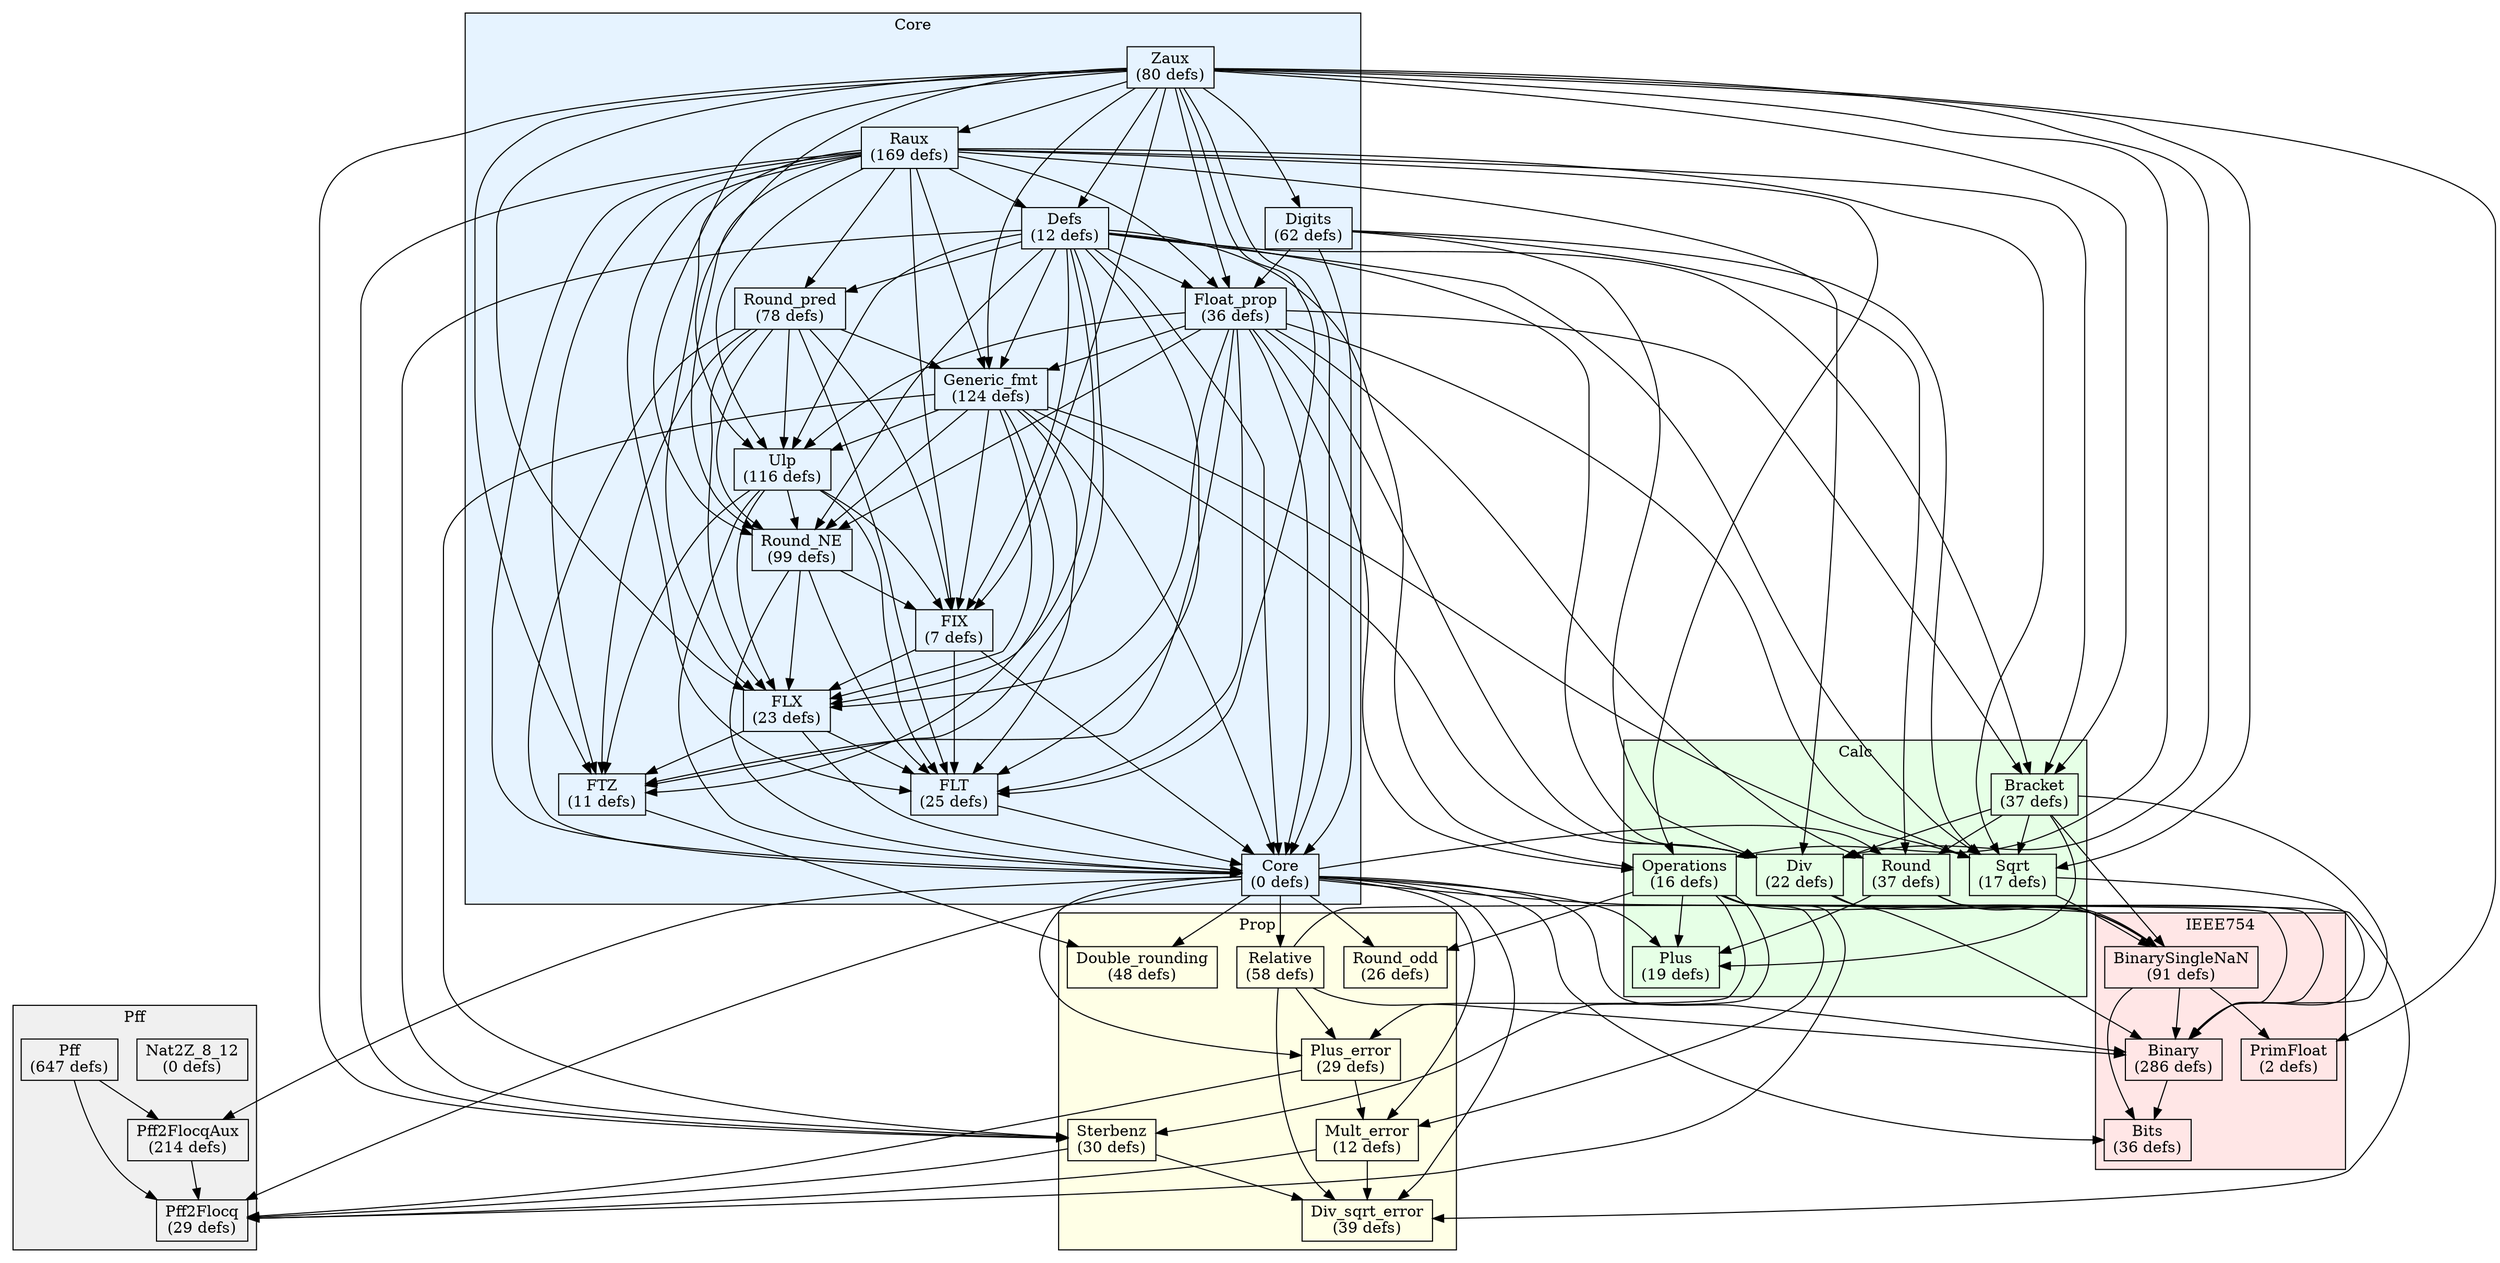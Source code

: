 digraph FlocqDependencies {
  rankdir=TB;
  compound=true;
  
  subgraph cluster_Core {
    label="Core";
    style=filled;
    fillcolor="#E6F3FF";
    src_Core_Core_v [label="Core\n(0 defs)", shape=box];
    src_Core_Defs_v [label="Defs\n(12 defs)", shape=box];
    src_Core_Digits_v [label="Digits\n(62 defs)", shape=box];
    src_Core_FIX_v [label="FIX\n(7 defs)", shape=box];
    src_Core_FLT_v [label="FLT\n(25 defs)", shape=box];
    src_Core_FLX_v [label="FLX\n(23 defs)", shape=box];
    src_Core_FTZ_v [label="FTZ\n(11 defs)", shape=box];
    src_Core_Float_prop_v [label="Float_prop\n(36 defs)", shape=box];
    src_Core_Generic_fmt_v [label="Generic_fmt\n(124 defs)", shape=box];
    src_Core_Raux_v [label="Raux\n(169 defs)", shape=box];
    src_Core_Round_NE_v [label="Round_NE\n(99 defs)", shape=box];
    src_Core_Round_pred_v [label="Round_pred\n(78 defs)", shape=box];
    src_Core_Ulp_v [label="Ulp\n(116 defs)", shape=box];
    src_Core_Zaux_v [label="Zaux\n(80 defs)", shape=box];
  }

  subgraph cluster_Calc {
    label="Calc";
    style=filled;
    fillcolor="#E6FFE6";
    src_Calc_Bracket_v [label="Bracket\n(37 defs)", shape=box];
    src_Calc_Div_v [label="Div\n(22 defs)", shape=box];
    src_Calc_Operations_v [label="Operations\n(16 defs)", shape=box];
    src_Calc_Plus_v [label="Plus\n(19 defs)", shape=box];
    src_Calc_Round_v [label="Round\n(37 defs)", shape=box];
    src_Calc_Sqrt_v [label="Sqrt\n(17 defs)", shape=box];
  }

  subgraph cluster_Prop {
    label="Prop";
    style=filled;
    fillcolor="#FFFFE6";
    src_Prop_Div_sqrt_error_v [label="Div_sqrt_error\n(39 defs)", shape=box];
    src_Prop_Double_rounding_v [label="Double_rounding\n(48 defs)", shape=box];
    src_Prop_Mult_error_v [label="Mult_error\n(12 defs)", shape=box];
    src_Prop_Plus_error_v [label="Plus_error\n(29 defs)", shape=box];
    src_Prop_Relative_v [label="Relative\n(58 defs)", shape=box];
    src_Prop_Round_odd_v [label="Round_odd\n(26 defs)", shape=box];
    src_Prop_Sterbenz_v [label="Sterbenz\n(30 defs)", shape=box];
  }

  subgraph cluster_IEEE754 {
    label="IEEE754";
    style=filled;
    fillcolor="#FFE6E6";
    src_IEEE754_Binary_v [label="Binary\n(286 defs)", shape=box];
    src_IEEE754_BinarySingleNaN_v [label="BinarySingleNaN\n(91 defs)", shape=box];
    src_IEEE754_Bits_v [label="Bits\n(36 defs)", shape=box];
    src_IEEE754_PrimFloat_v [label="PrimFloat\n(2 defs)", shape=box];
  }

  subgraph cluster_Pff {
    label="Pff";
    style=filled;
    fillcolor="#F0F0F0";
    src_Pff_Nat2Z_8_12_v [label="Nat2Z_8_12\n(0 defs)", shape=box];
    src_Pff_Pff_v [label="Pff\n(647 defs)", shape=box];
    src_Pff_Pff2Flocq_v [label="Pff2Flocq\n(29 defs)", shape=box];
    src_Pff_Pff2FlocqAux_v [label="Pff2FlocqAux\n(214 defs)", shape=box];
  }

  // Dependencies
  src_Core_Zaux_v -> src_Core_Raux_v;
  src_Core_Raux_v -> src_Core_Defs_v;
  src_Core_Zaux_v -> src_Core_Defs_v;
  src_Core_Zaux_v -> src_Core_Digits_v;
  src_Core_Defs_v -> src_Core_Float_prop_v;
  src_Core_Digits_v -> src_Core_Float_prop_v;
  src_Core_Raux_v -> src_Core_Float_prop_v;
  src_Core_Zaux_v -> src_Core_Float_prop_v;
  src_Core_Defs_v -> src_Core_Round_pred_v;
  src_Core_Raux_v -> src_Core_Round_pred_v;
  src_Core_Defs_v -> src_Core_Generic_fmt_v;
  src_Core_Float_prop_v -> src_Core_Generic_fmt_v;
  src_Core_Raux_v -> src_Core_Generic_fmt_v;
  src_Core_Round_pred_v -> src_Core_Generic_fmt_v;
  src_Core_Zaux_v -> src_Core_Generic_fmt_v;
  src_Core_Defs_v -> src_Core_Ulp_v;
  src_Core_Float_prop_v -> src_Core_Ulp_v;
  src_Core_Generic_fmt_v -> src_Core_Ulp_v;
  src_Core_Raux_v -> src_Core_Ulp_v;
  src_Core_Round_pred_v -> src_Core_Ulp_v;
  src_Core_Zaux_v -> src_Core_Ulp_v;
  src_Core_Defs_v -> src_Core_Round_NE_v;
  src_Core_Float_prop_v -> src_Core_Round_NE_v;
  src_Core_Generic_fmt_v -> src_Core_Round_NE_v;
  src_Core_Raux_v -> src_Core_Round_NE_v;
  src_Core_Round_pred_v -> src_Core_Round_NE_v;
  src_Core_Ulp_v -> src_Core_Round_NE_v;
  src_Core_Zaux_v -> src_Core_Round_NE_v;
  src_Core_Defs_v -> src_Core_FIX_v;
  src_Core_Generic_fmt_v -> src_Core_FIX_v;
  src_Core_Raux_v -> src_Core_FIX_v;
  src_Core_Round_NE_v -> src_Core_FIX_v;
  src_Core_Round_pred_v -> src_Core_FIX_v;
  src_Core_Ulp_v -> src_Core_FIX_v;
  src_Core_Zaux_v -> src_Core_FIX_v;
  src_Core_Defs_v -> src_Core_FLX_v;
  src_Core_FIX_v -> src_Core_FLX_v;
  src_Core_Float_prop_v -> src_Core_FLX_v;
  src_Core_Generic_fmt_v -> src_Core_FLX_v;
  src_Core_Raux_v -> src_Core_FLX_v;
  src_Core_Round_NE_v -> src_Core_FLX_v;
  src_Core_Round_pred_v -> src_Core_FLX_v;
  src_Core_Ulp_v -> src_Core_FLX_v;
  src_Core_Zaux_v -> src_Core_FLX_v;
  src_Core_Defs_v -> src_Core_FLT_v;
  src_Core_FIX_v -> src_Core_FLT_v;
  src_Core_FLX_v -> src_Core_FLT_v;
  src_Core_Float_prop_v -> src_Core_FLT_v;
  src_Core_Generic_fmt_v -> src_Core_FLT_v;
  src_Core_Raux_v -> src_Core_FLT_v;
  src_Core_Round_NE_v -> src_Core_FLT_v;
  src_Core_Round_pred_v -> src_Core_FLT_v;
  src_Core_Ulp_v -> src_Core_FLT_v;
  src_Core_Zaux_v -> src_Core_FLT_v;
  src_Core_Defs_v -> src_Core_Core_v;
  src_Core_Digits_v -> src_Core_Core_v;
  src_Core_FIX_v -> src_Core_Core_v;
  src_Core_FLT_v -> src_Core_Core_v;
  src_Core_FLX_v -> src_Core_Core_v;
  src_Core_Float_prop_v -> src_Core_Core_v;
  src_Core_Generic_fmt_v -> src_Core_Core_v;
  src_Core_Raux_v -> src_Core_Core_v;
  src_Core_Round_NE_v -> src_Core_Core_v;
  src_Core_Round_pred_v -> src_Core_Core_v;
  src_Core_Ulp_v -> src_Core_Core_v;
  src_Core_Zaux_v -> src_Core_Core_v;
  src_Core_Defs_v -> src_Core_FTZ_v;
  src_Core_FLX_v -> src_Core_FTZ_v;
  src_Core_Float_prop_v -> src_Core_FTZ_v;
  src_Core_Generic_fmt_v -> src_Core_FTZ_v;
  src_Core_Raux_v -> src_Core_FTZ_v;
  src_Core_Round_pred_v -> src_Core_FTZ_v;
  src_Core_Ulp_v -> src_Core_FTZ_v;
  src_Core_Zaux_v -> src_Core_FTZ_v;
  src_Core_Defs_v -> src_Calc_Bracket_v;
  src_Core_Float_prop_v -> src_Calc_Bracket_v;
  src_Core_Raux_v -> src_Calc_Bracket_v;
  src_Core_Zaux_v -> src_Calc_Bracket_v;
  src_Core_Defs_v -> src_Calc_Operations_v;
  src_Core_Float_prop_v -> src_Calc_Operations_v;
  src_Core_Raux_v -> src_Calc_Operations_v;
  src_Core_Zaux_v -> src_Calc_Operations_v;
  src_Calc_Bracket_v -> src_Calc_Div_v;
  src_Core_Defs_v -> src_Calc_Div_v;
  src_Core_Digits_v -> src_Calc_Div_v;
  src_Core_Float_prop_v -> src_Calc_Div_v;
  src_Core_Generic_fmt_v -> src_Calc_Div_v;
  src_Core_Raux_v -> src_Calc_Div_v;
  src_Core_Zaux_v -> src_Calc_Div_v;
  src_Calc_Bracket_v -> src_Calc_Sqrt_v;
  src_Core_Defs_v -> src_Calc_Sqrt_v;
  src_Core_Digits_v -> src_Calc_Sqrt_v;
  src_Core_Float_prop_v -> src_Calc_Sqrt_v;
  src_Core_Generic_fmt_v -> src_Calc_Sqrt_v;
  src_Core_Raux_v -> src_Calc_Sqrt_v;
  src_Core_Zaux_v -> src_Calc_Sqrt_v;
  src_Calc_Bracket_v -> src_Calc_Round_v;
  src_Core_Core_v -> src_Calc_Round_v;
  src_Core_Digits_v -> src_Calc_Round_v;
  src_Core_Float_prop_v -> src_Calc_Round_v;
  src_Calc_Bracket_v -> src_Calc_Plus_v;
  src_Calc_Operations_v -> src_Calc_Plus_v;
  src_Calc_Round_v -> src_Calc_Plus_v;
  src_Core_Core_v -> src_Calc_Plus_v;
  src_Core_Core_v -> src_Prop_Relative_v;
  src_Calc_Operations_v -> src_Prop_Sterbenz_v;
  src_Core_Defs_v -> src_Prop_Sterbenz_v;
  src_Core_Generic_fmt_v -> src_Prop_Sterbenz_v;
  src_Core_Raux_v -> src_Prop_Sterbenz_v;
  src_Core_Zaux_v -> src_Prop_Sterbenz_v;
  src_Calc_Operations_v -> src_Prop_Plus_error_v;
  src_Core_Core_v -> src_Prop_Plus_error_v;
  src_Prop_Relative_v -> src_Prop_Plus_error_v;
  src_Calc_Operations_v -> src_Prop_Mult_error_v;
  src_Core_Core_v -> src_Prop_Mult_error_v;
  src_Prop_Plus_error_v -> src_Prop_Mult_error_v;
  src_Calc_Operations_v -> src_Prop_Div_sqrt_error_v;
  src_Core_Core_v -> src_Prop_Div_sqrt_error_v;
  src_Prop_Mult_error_v -> src_Prop_Div_sqrt_error_v;
  src_Prop_Relative_v -> src_Prop_Div_sqrt_error_v;
  src_Prop_Sterbenz_v -> src_Prop_Div_sqrt_error_v;
  src_Calc_Operations_v -> src_Prop_Round_odd_v;
  src_Core_Core_v -> src_Prop_Round_odd_v;
  src_Core_Core_v -> src_Prop_Double_rounding_v;
  src_Core_FTZ_v -> src_Prop_Double_rounding_v;
  src_Pff_Pff_v -> src_Pff_Pff2FlocqAux_v;
  src_Core_Core_v -> src_Pff_Pff2FlocqAux_v;
  src_Calc_Operations_v -> src_Pff_Pff2Flocq_v;
  src_Core_Core_v -> src_Pff_Pff2Flocq_v;
  src_Pff_Pff_v -> src_Pff_Pff2Flocq_v;
  src_Pff_Pff2FlocqAux_v -> src_Pff_Pff2Flocq_v;
  src_Prop_Mult_error_v -> src_Pff_Pff2Flocq_v;
  src_Prop_Plus_error_v -> src_Pff_Pff2Flocq_v;
  src_Prop_Sterbenz_v -> src_Pff_Pff2Flocq_v;
  src_Calc_Bracket_v -> src_IEEE754_BinarySingleNaN_v;
  src_Calc_Div_v -> src_IEEE754_BinarySingleNaN_v;
  src_Calc_Operations_v -> src_IEEE754_BinarySingleNaN_v;
  src_Calc_Round_v -> src_IEEE754_BinarySingleNaN_v;
  src_Calc_Sqrt_v -> src_IEEE754_BinarySingleNaN_v;
  src_Core_Core_v -> src_IEEE754_BinarySingleNaN_v;
  src_Prop_Relative_v -> src_IEEE754_BinarySingleNaN_v;
  src_Core_Zaux_v -> src_IEEE754_PrimFloat_v;
  src_IEEE754_BinarySingleNaN_v -> src_IEEE754_PrimFloat_v;
  src_Calc_Bracket_v -> src_IEEE754_Binary_v;
  src_Calc_Div_v -> src_IEEE754_Binary_v;
  src_Calc_Operations_v -> src_IEEE754_Binary_v;
  src_Calc_Round_v -> src_IEEE754_Binary_v;
  src_Calc_Sqrt_v -> src_IEEE754_Binary_v;
  src_Core_Core_v -> src_IEEE754_Binary_v;
  src_IEEE754_BinarySingleNaN_v -> src_IEEE754_Binary_v;
  src_Prop_Relative_v -> src_IEEE754_Binary_v;
  src_Core_Core_v -> src_IEEE754_Bits_v;
  src_IEEE754_Binary_v -> src_IEEE754_Bits_v;
  src_IEEE754_BinarySingleNaN_v -> src_IEEE754_Bits_v;
}